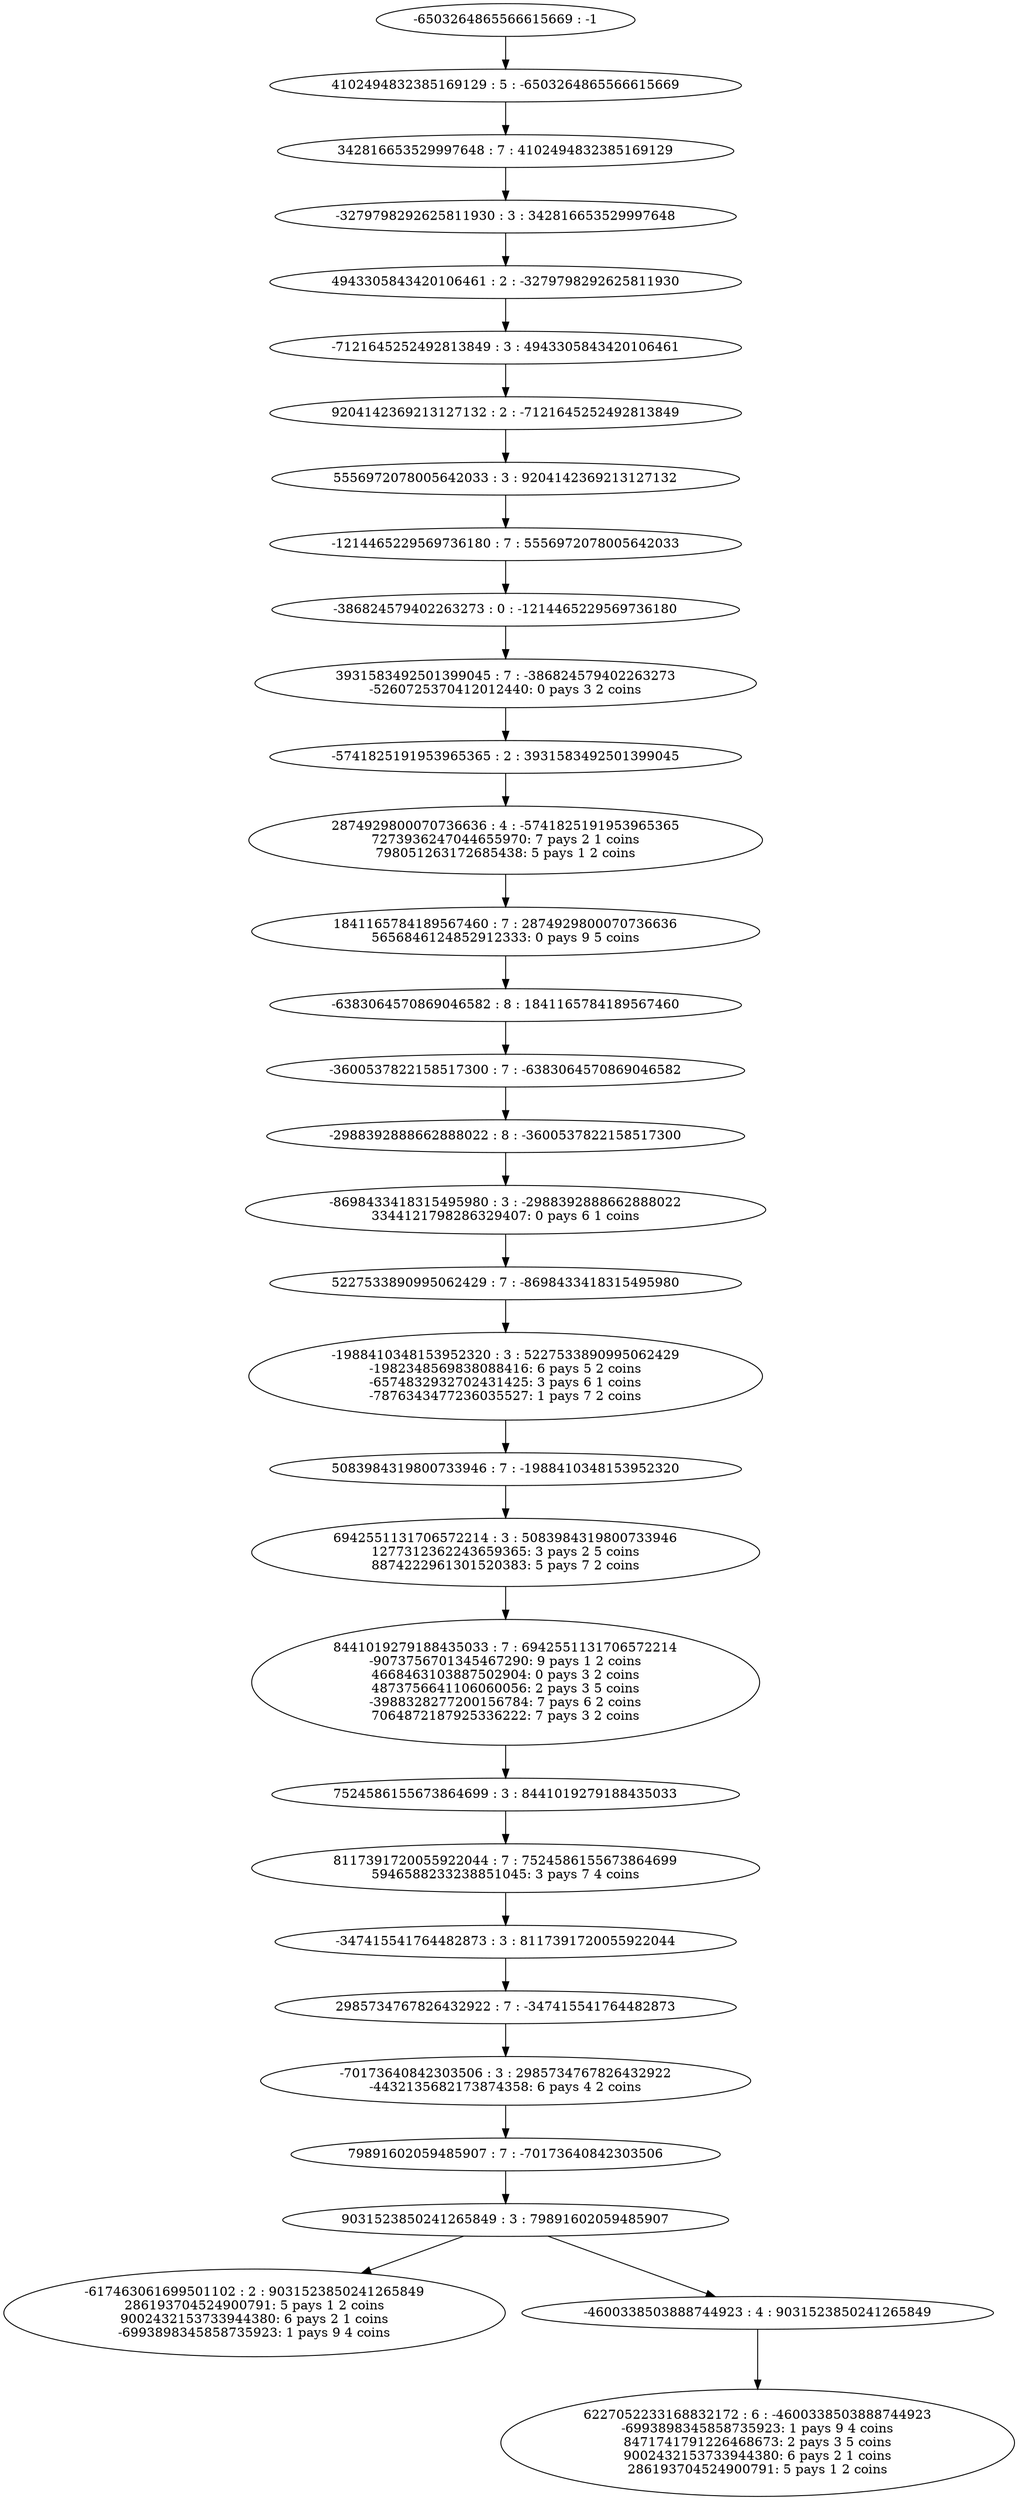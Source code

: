 digraph "plots_10_0.6_0.1_1000000.0_6000.0_2880000.0/tree_2_31.dot" {
	0 [label="-6503264865566615669 : -1"]
	1 [label="4102494832385169129 : 5 : -6503264865566615669
"]
	2 [label="342816653529997648 : 7 : 4102494832385169129
"]
	3 [label="-3279798292625811930 : 3 : 342816653529997648
"]
	4 [label="4943305843420106461 : 2 : -3279798292625811930
"]
	5 [label="-7121645252492813849 : 3 : 4943305843420106461
"]
	6 [label="9204142369213127132 : 2 : -7121645252492813849
"]
	7 [label="5556972078005642033 : 3 : 9204142369213127132
"]
	8 [label="-1214465229569736180 : 7 : 5556972078005642033
"]
	9 [label="-386824579402263273 : 0 : -1214465229569736180
"]
	10 [label="3931583492501399045 : 7 : -386824579402263273
-5260725370412012440: 0 pays 3 2 coins
"]
	11 [label="-5741825191953965365 : 2 : 3931583492501399045
"]
	12 [label="2874929800070736636 : 4 : -5741825191953965365
7273936247044655970: 7 pays 2 1 coins
798051263172685438: 5 pays 1 2 coins
"]
	13 [label="1841165784189567460 : 7 : 2874929800070736636
5656846124852912333: 0 pays 9 5 coins
"]
	14 [label="-6383064570869046582 : 8 : 1841165784189567460
"]
	15 [label="-3600537822158517300 : 7 : -6383064570869046582
"]
	16 [label="-2988392888662888022 : 8 : -3600537822158517300
"]
	17 [label="-8698433418315495980 : 3 : -2988392888662888022
3344121798286329407: 0 pays 6 1 coins
"]
	18 [label="5227533890995062429 : 7 : -8698433418315495980
"]
	19 [label="-1988410348153952320 : 3 : 5227533890995062429
-1982348569838088416: 6 pays 5 2 coins
-6574832932702431425: 3 pays 6 1 coins
-7876343477236035527: 1 pays 7 2 coins
"]
	20 [label="5083984319800733946 : 7 : -1988410348153952320
"]
	21 [label="6942551131706572214 : 3 : 5083984319800733946
1277312362243659365: 3 pays 2 5 coins
8874222961301520383: 5 pays 7 2 coins
"]
	22 [label="8441019279188435033 : 7 : 6942551131706572214
-9073756701345467290: 9 pays 1 2 coins
4668463103887502904: 0 pays 3 2 coins
4873756641106060056: 2 pays 3 5 coins
-3988328277200156784: 7 pays 6 2 coins
7064872187925336222: 7 pays 3 2 coins
"]
	23 [label="7524586155673864699 : 3 : 8441019279188435033
"]
	24 [label="8117391720055922044 : 7 : 7524586155673864699
5946588233238851045: 3 pays 7 4 coins
"]
	25 [label="-347415541764482873 : 3 : 8117391720055922044
"]
	26 [label="2985734767826432922 : 7 : -347415541764482873
"]
	27 [label="-70173640842303506 : 3 : 2985734767826432922
-4432135682173874358: 6 pays 4 2 coins
"]
	28 [label="79891602059485907 : 7 : -70173640842303506
"]
	29 [label="9031523850241265849 : 3 : 79891602059485907
"]
	30 [label="-617463061699501102 : 2 : 9031523850241265849
286193704524900791: 5 pays 1 2 coins
9002432153733944380: 6 pays 2 1 coins
-6993898345858735923: 1 pays 9 4 coins
"]
	31 [label="-4600338503888744923 : 4 : 9031523850241265849
"]
	32 [label="6227052233168832172 : 6 : -4600338503888744923
-6993898345858735923: 1 pays 9 4 coins
8471741791226468673: 2 pays 3 5 coins
9002432153733944380: 6 pays 2 1 coins
286193704524900791: 5 pays 1 2 coins
"]
	0 -> 1
	1 -> 2
	2 -> 3
	3 -> 4
	4 -> 5
	5 -> 6
	6 -> 7
	7 -> 8
	8 -> 9
	9 -> 10
	10 -> 11
	11 -> 12
	12 -> 13
	13 -> 14
	14 -> 15
	15 -> 16
	16 -> 17
	17 -> 18
	18 -> 19
	19 -> 20
	20 -> 21
	21 -> 22
	22 -> 23
	23 -> 24
	24 -> 25
	25 -> 26
	26 -> 27
	27 -> 28
	28 -> 29
	29 -> 30
	29 -> 31
	31 -> 32
}
